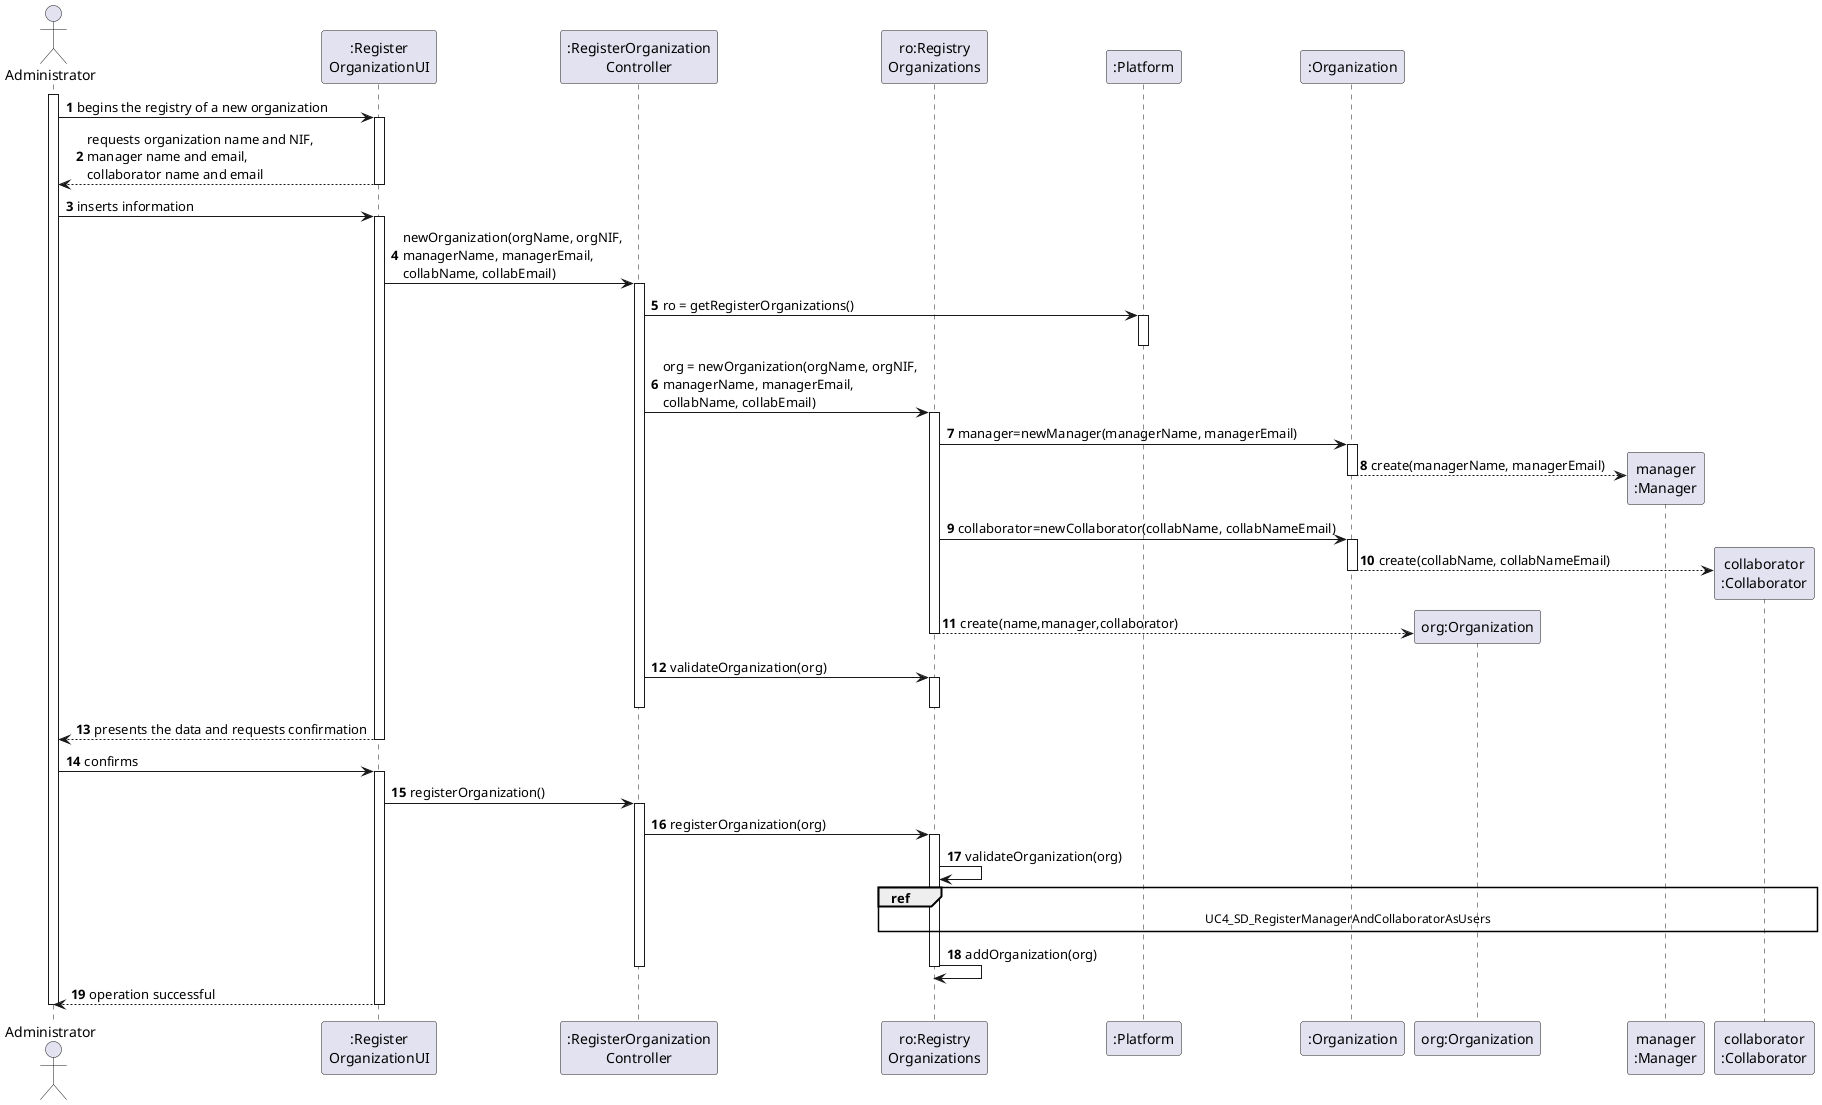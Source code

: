 @startuml
autonumber

actor "Administrator" as ADM
participant ":Register\nOrganizationUI" as UI
participant ":RegisterOrganization\nController" as CTRL
participant "ro:Registry\nOrganizations" as ORGS
participant ":Platform" as CMP
participant ":Organization" as _ORG
participant "org:Organization" as ORG
participant "manager\n:Manager" as MNG
participant "collaborator\n:Collaborator" as COLLAB

activate ADM

ADM -> UI : begins the registry of a new organization
activate UI

UI --> ADM : requests organization name and NIF,\nmanager name and email,\ncollaborator name and email
deactivate UI

ADM -> UI : inserts information
activate UI

UI -> CTRL : newOrganization(orgName, orgNIF,\nmanagerName, managerEmail,\ncollabName, collabEmail)
activate CTRL

CTRL -> CMP: ro = getRegisterOrganizations()
activate CMP
deactivate CMP

CTRL -> ORGS: org = newOrganization(orgName, orgNIF,\nmanagerName, managerEmail,\ncollabName, collabEmail)
activate ORGS

ORGS -> _ORG: manager=newManager(managerName, managerEmail)
activate _ORG
_ORG --> MNG ** : create(managerName, managerEmail)
deactivate _ORG

ORGS -> _ORG: collaborator=newCollaborator(collabName, collabNameEmail)
activate _ORG
_ORG --> COLLAB ** : create(collabName, collabNameEmail)
deactivate _ORG

ORGS --> ORG ** : create(name,manager,collaborator)
deactivate ORGS

CTRL -> ORGS : validateOrganization(org)
activate ORGS
deactivate ORGS

deactivate CTRL
UI --> ADM : presents the data and requests confirmation
deactivate UI

ADM -> UI : confirms
activate UI

UI -> CTRL: registerOrganization()
activate CTRL
CTRL -> ORGS: registerOrganization(org)
activate ORGS

ORGS -> ORGS: validateOrganization(org)


ref over ORGS, COLLAB, CMP
  UC4_SD_RegisterManagerAndCollaboratorAsUsers
end ref

ORGS -> ORGS: addOrganization(org)

deactivate ORGS
deactivate CTRL
UI --> ADM : operation successful
deactivate UI

deactivate ADM
@enduml
